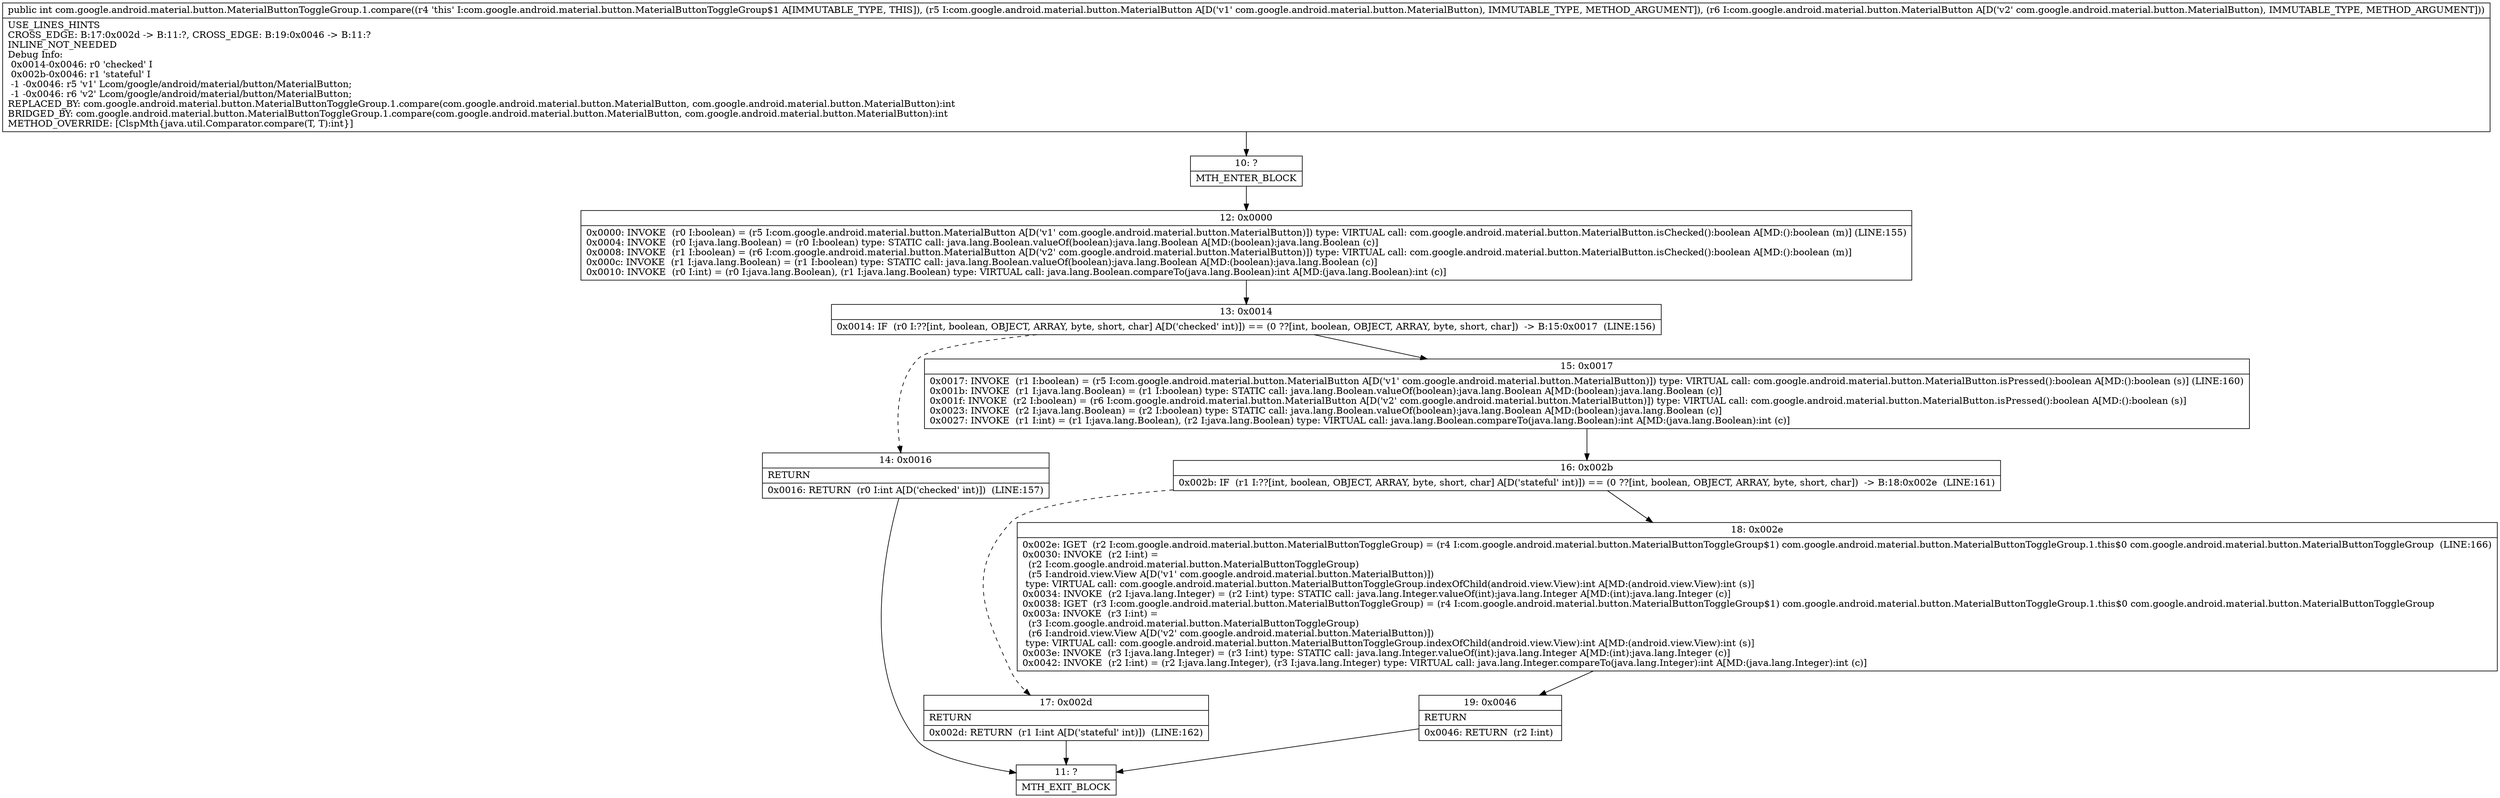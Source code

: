 digraph "CFG forcom.google.android.material.button.MaterialButtonToggleGroup.1.compare(Lcom\/google\/android\/material\/button\/MaterialButton;Lcom\/google\/android\/material\/button\/MaterialButton;)I" {
Node_10 [shape=record,label="{10\:\ ?|MTH_ENTER_BLOCK\l}"];
Node_12 [shape=record,label="{12\:\ 0x0000|0x0000: INVOKE  (r0 I:boolean) = (r5 I:com.google.android.material.button.MaterialButton A[D('v1' com.google.android.material.button.MaterialButton)]) type: VIRTUAL call: com.google.android.material.button.MaterialButton.isChecked():boolean A[MD:():boolean (m)] (LINE:155)\l0x0004: INVOKE  (r0 I:java.lang.Boolean) = (r0 I:boolean) type: STATIC call: java.lang.Boolean.valueOf(boolean):java.lang.Boolean A[MD:(boolean):java.lang.Boolean (c)]\l0x0008: INVOKE  (r1 I:boolean) = (r6 I:com.google.android.material.button.MaterialButton A[D('v2' com.google.android.material.button.MaterialButton)]) type: VIRTUAL call: com.google.android.material.button.MaterialButton.isChecked():boolean A[MD:():boolean (m)]\l0x000c: INVOKE  (r1 I:java.lang.Boolean) = (r1 I:boolean) type: STATIC call: java.lang.Boolean.valueOf(boolean):java.lang.Boolean A[MD:(boolean):java.lang.Boolean (c)]\l0x0010: INVOKE  (r0 I:int) = (r0 I:java.lang.Boolean), (r1 I:java.lang.Boolean) type: VIRTUAL call: java.lang.Boolean.compareTo(java.lang.Boolean):int A[MD:(java.lang.Boolean):int (c)]\l}"];
Node_13 [shape=record,label="{13\:\ 0x0014|0x0014: IF  (r0 I:??[int, boolean, OBJECT, ARRAY, byte, short, char] A[D('checked' int)]) == (0 ??[int, boolean, OBJECT, ARRAY, byte, short, char])  \-\> B:15:0x0017  (LINE:156)\l}"];
Node_14 [shape=record,label="{14\:\ 0x0016|RETURN\l|0x0016: RETURN  (r0 I:int A[D('checked' int)])  (LINE:157)\l}"];
Node_11 [shape=record,label="{11\:\ ?|MTH_EXIT_BLOCK\l}"];
Node_15 [shape=record,label="{15\:\ 0x0017|0x0017: INVOKE  (r1 I:boolean) = (r5 I:com.google.android.material.button.MaterialButton A[D('v1' com.google.android.material.button.MaterialButton)]) type: VIRTUAL call: com.google.android.material.button.MaterialButton.isPressed():boolean A[MD:():boolean (s)] (LINE:160)\l0x001b: INVOKE  (r1 I:java.lang.Boolean) = (r1 I:boolean) type: STATIC call: java.lang.Boolean.valueOf(boolean):java.lang.Boolean A[MD:(boolean):java.lang.Boolean (c)]\l0x001f: INVOKE  (r2 I:boolean) = (r6 I:com.google.android.material.button.MaterialButton A[D('v2' com.google.android.material.button.MaterialButton)]) type: VIRTUAL call: com.google.android.material.button.MaterialButton.isPressed():boolean A[MD:():boolean (s)]\l0x0023: INVOKE  (r2 I:java.lang.Boolean) = (r2 I:boolean) type: STATIC call: java.lang.Boolean.valueOf(boolean):java.lang.Boolean A[MD:(boolean):java.lang.Boolean (c)]\l0x0027: INVOKE  (r1 I:int) = (r1 I:java.lang.Boolean), (r2 I:java.lang.Boolean) type: VIRTUAL call: java.lang.Boolean.compareTo(java.lang.Boolean):int A[MD:(java.lang.Boolean):int (c)]\l}"];
Node_16 [shape=record,label="{16\:\ 0x002b|0x002b: IF  (r1 I:??[int, boolean, OBJECT, ARRAY, byte, short, char] A[D('stateful' int)]) == (0 ??[int, boolean, OBJECT, ARRAY, byte, short, char])  \-\> B:18:0x002e  (LINE:161)\l}"];
Node_17 [shape=record,label="{17\:\ 0x002d|RETURN\l|0x002d: RETURN  (r1 I:int A[D('stateful' int)])  (LINE:162)\l}"];
Node_18 [shape=record,label="{18\:\ 0x002e|0x002e: IGET  (r2 I:com.google.android.material.button.MaterialButtonToggleGroup) = (r4 I:com.google.android.material.button.MaterialButtonToggleGroup$1) com.google.android.material.button.MaterialButtonToggleGroup.1.this$0 com.google.android.material.button.MaterialButtonToggleGroup  (LINE:166)\l0x0030: INVOKE  (r2 I:int) = \l  (r2 I:com.google.android.material.button.MaterialButtonToggleGroup)\l  (r5 I:android.view.View A[D('v1' com.google.android.material.button.MaterialButton)])\l type: VIRTUAL call: com.google.android.material.button.MaterialButtonToggleGroup.indexOfChild(android.view.View):int A[MD:(android.view.View):int (s)]\l0x0034: INVOKE  (r2 I:java.lang.Integer) = (r2 I:int) type: STATIC call: java.lang.Integer.valueOf(int):java.lang.Integer A[MD:(int):java.lang.Integer (c)]\l0x0038: IGET  (r3 I:com.google.android.material.button.MaterialButtonToggleGroup) = (r4 I:com.google.android.material.button.MaterialButtonToggleGroup$1) com.google.android.material.button.MaterialButtonToggleGroup.1.this$0 com.google.android.material.button.MaterialButtonToggleGroup \l0x003a: INVOKE  (r3 I:int) = \l  (r3 I:com.google.android.material.button.MaterialButtonToggleGroup)\l  (r6 I:android.view.View A[D('v2' com.google.android.material.button.MaterialButton)])\l type: VIRTUAL call: com.google.android.material.button.MaterialButtonToggleGroup.indexOfChild(android.view.View):int A[MD:(android.view.View):int (s)]\l0x003e: INVOKE  (r3 I:java.lang.Integer) = (r3 I:int) type: STATIC call: java.lang.Integer.valueOf(int):java.lang.Integer A[MD:(int):java.lang.Integer (c)]\l0x0042: INVOKE  (r2 I:int) = (r2 I:java.lang.Integer), (r3 I:java.lang.Integer) type: VIRTUAL call: java.lang.Integer.compareTo(java.lang.Integer):int A[MD:(java.lang.Integer):int (c)]\l}"];
Node_19 [shape=record,label="{19\:\ 0x0046|RETURN\l|0x0046: RETURN  (r2 I:int) \l}"];
MethodNode[shape=record,label="{public int com.google.android.material.button.MaterialButtonToggleGroup.1.compare((r4 'this' I:com.google.android.material.button.MaterialButtonToggleGroup$1 A[IMMUTABLE_TYPE, THIS]), (r5 I:com.google.android.material.button.MaterialButton A[D('v1' com.google.android.material.button.MaterialButton), IMMUTABLE_TYPE, METHOD_ARGUMENT]), (r6 I:com.google.android.material.button.MaterialButton A[D('v2' com.google.android.material.button.MaterialButton), IMMUTABLE_TYPE, METHOD_ARGUMENT]))  | USE_LINES_HINTS\lCROSS_EDGE: B:17:0x002d \-\> B:11:?, CROSS_EDGE: B:19:0x0046 \-\> B:11:?\lINLINE_NOT_NEEDED\lDebug Info:\l  0x0014\-0x0046: r0 'checked' I\l  0x002b\-0x0046: r1 'stateful' I\l  \-1 \-0x0046: r5 'v1' Lcom\/google\/android\/material\/button\/MaterialButton;\l  \-1 \-0x0046: r6 'v2' Lcom\/google\/android\/material\/button\/MaterialButton;\lREPLACED_BY: com.google.android.material.button.MaterialButtonToggleGroup.1.compare(com.google.android.material.button.MaterialButton, com.google.android.material.button.MaterialButton):int\lBRIDGED_BY: com.google.android.material.button.MaterialButtonToggleGroup.1.compare(com.google.android.material.button.MaterialButton, com.google.android.material.button.MaterialButton):int\lMETHOD_OVERRIDE: [ClspMth\{java.util.Comparator.compare(T, T):int\}]\l}"];
MethodNode -> Node_10;Node_10 -> Node_12;
Node_12 -> Node_13;
Node_13 -> Node_14[style=dashed];
Node_13 -> Node_15;
Node_14 -> Node_11;
Node_15 -> Node_16;
Node_16 -> Node_17[style=dashed];
Node_16 -> Node_18;
Node_17 -> Node_11;
Node_18 -> Node_19;
Node_19 -> Node_11;
}


